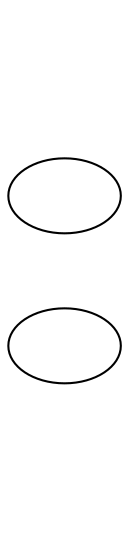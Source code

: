 graph G {
  a [label="", style=invis]
  b [label=""]
  c [label=""]
  d [label="", style=invis]

  a -- b [style=invis]
  b -- c [style=invis]
  c -- d [style=invis]
}
